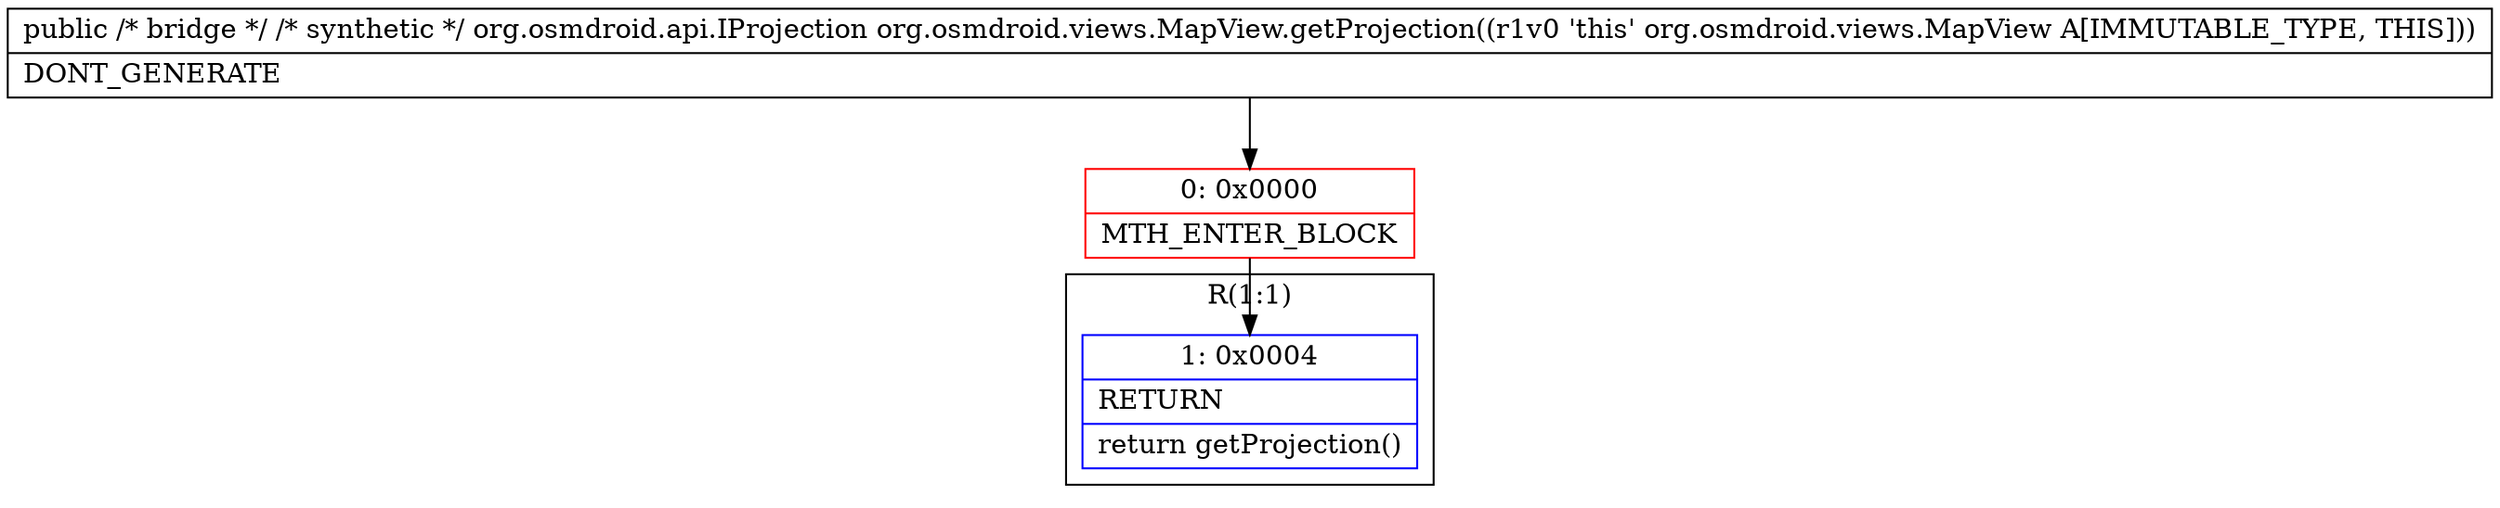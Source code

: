 digraph "CFG fororg.osmdroid.views.MapView.getProjection()Lorg\/osmdroid\/api\/IProjection;" {
subgraph cluster_Region_1002391378 {
label = "R(1:1)";
node [shape=record,color=blue];
Node_1 [shape=record,label="{1\:\ 0x0004|RETURN\l|return getProjection()\l}"];
}
Node_0 [shape=record,color=red,label="{0\:\ 0x0000|MTH_ENTER_BLOCK\l}"];
MethodNode[shape=record,label="{public \/* bridge *\/ \/* synthetic *\/ org.osmdroid.api.IProjection org.osmdroid.views.MapView.getProjection((r1v0 'this' org.osmdroid.views.MapView A[IMMUTABLE_TYPE, THIS]))  | DONT_GENERATE\l}"];
MethodNode -> Node_0;
Node_0 -> Node_1;
}

